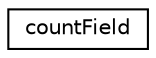 digraph "Graphical Class Hierarchy"
{
 // LATEX_PDF_SIZE
  edge [fontname="Helvetica",fontsize="10",labelfontname="Helvetica",labelfontsize="10"];
  node [fontname="Helvetica",fontsize="10",shape=record];
  rankdir="LR";
  Node0 [label="countField",height=0.2,width=0.4,color="black", fillcolor="white", style="filled",URL="$classpFlow_1_1countField.html",tooltip=" "];
}
